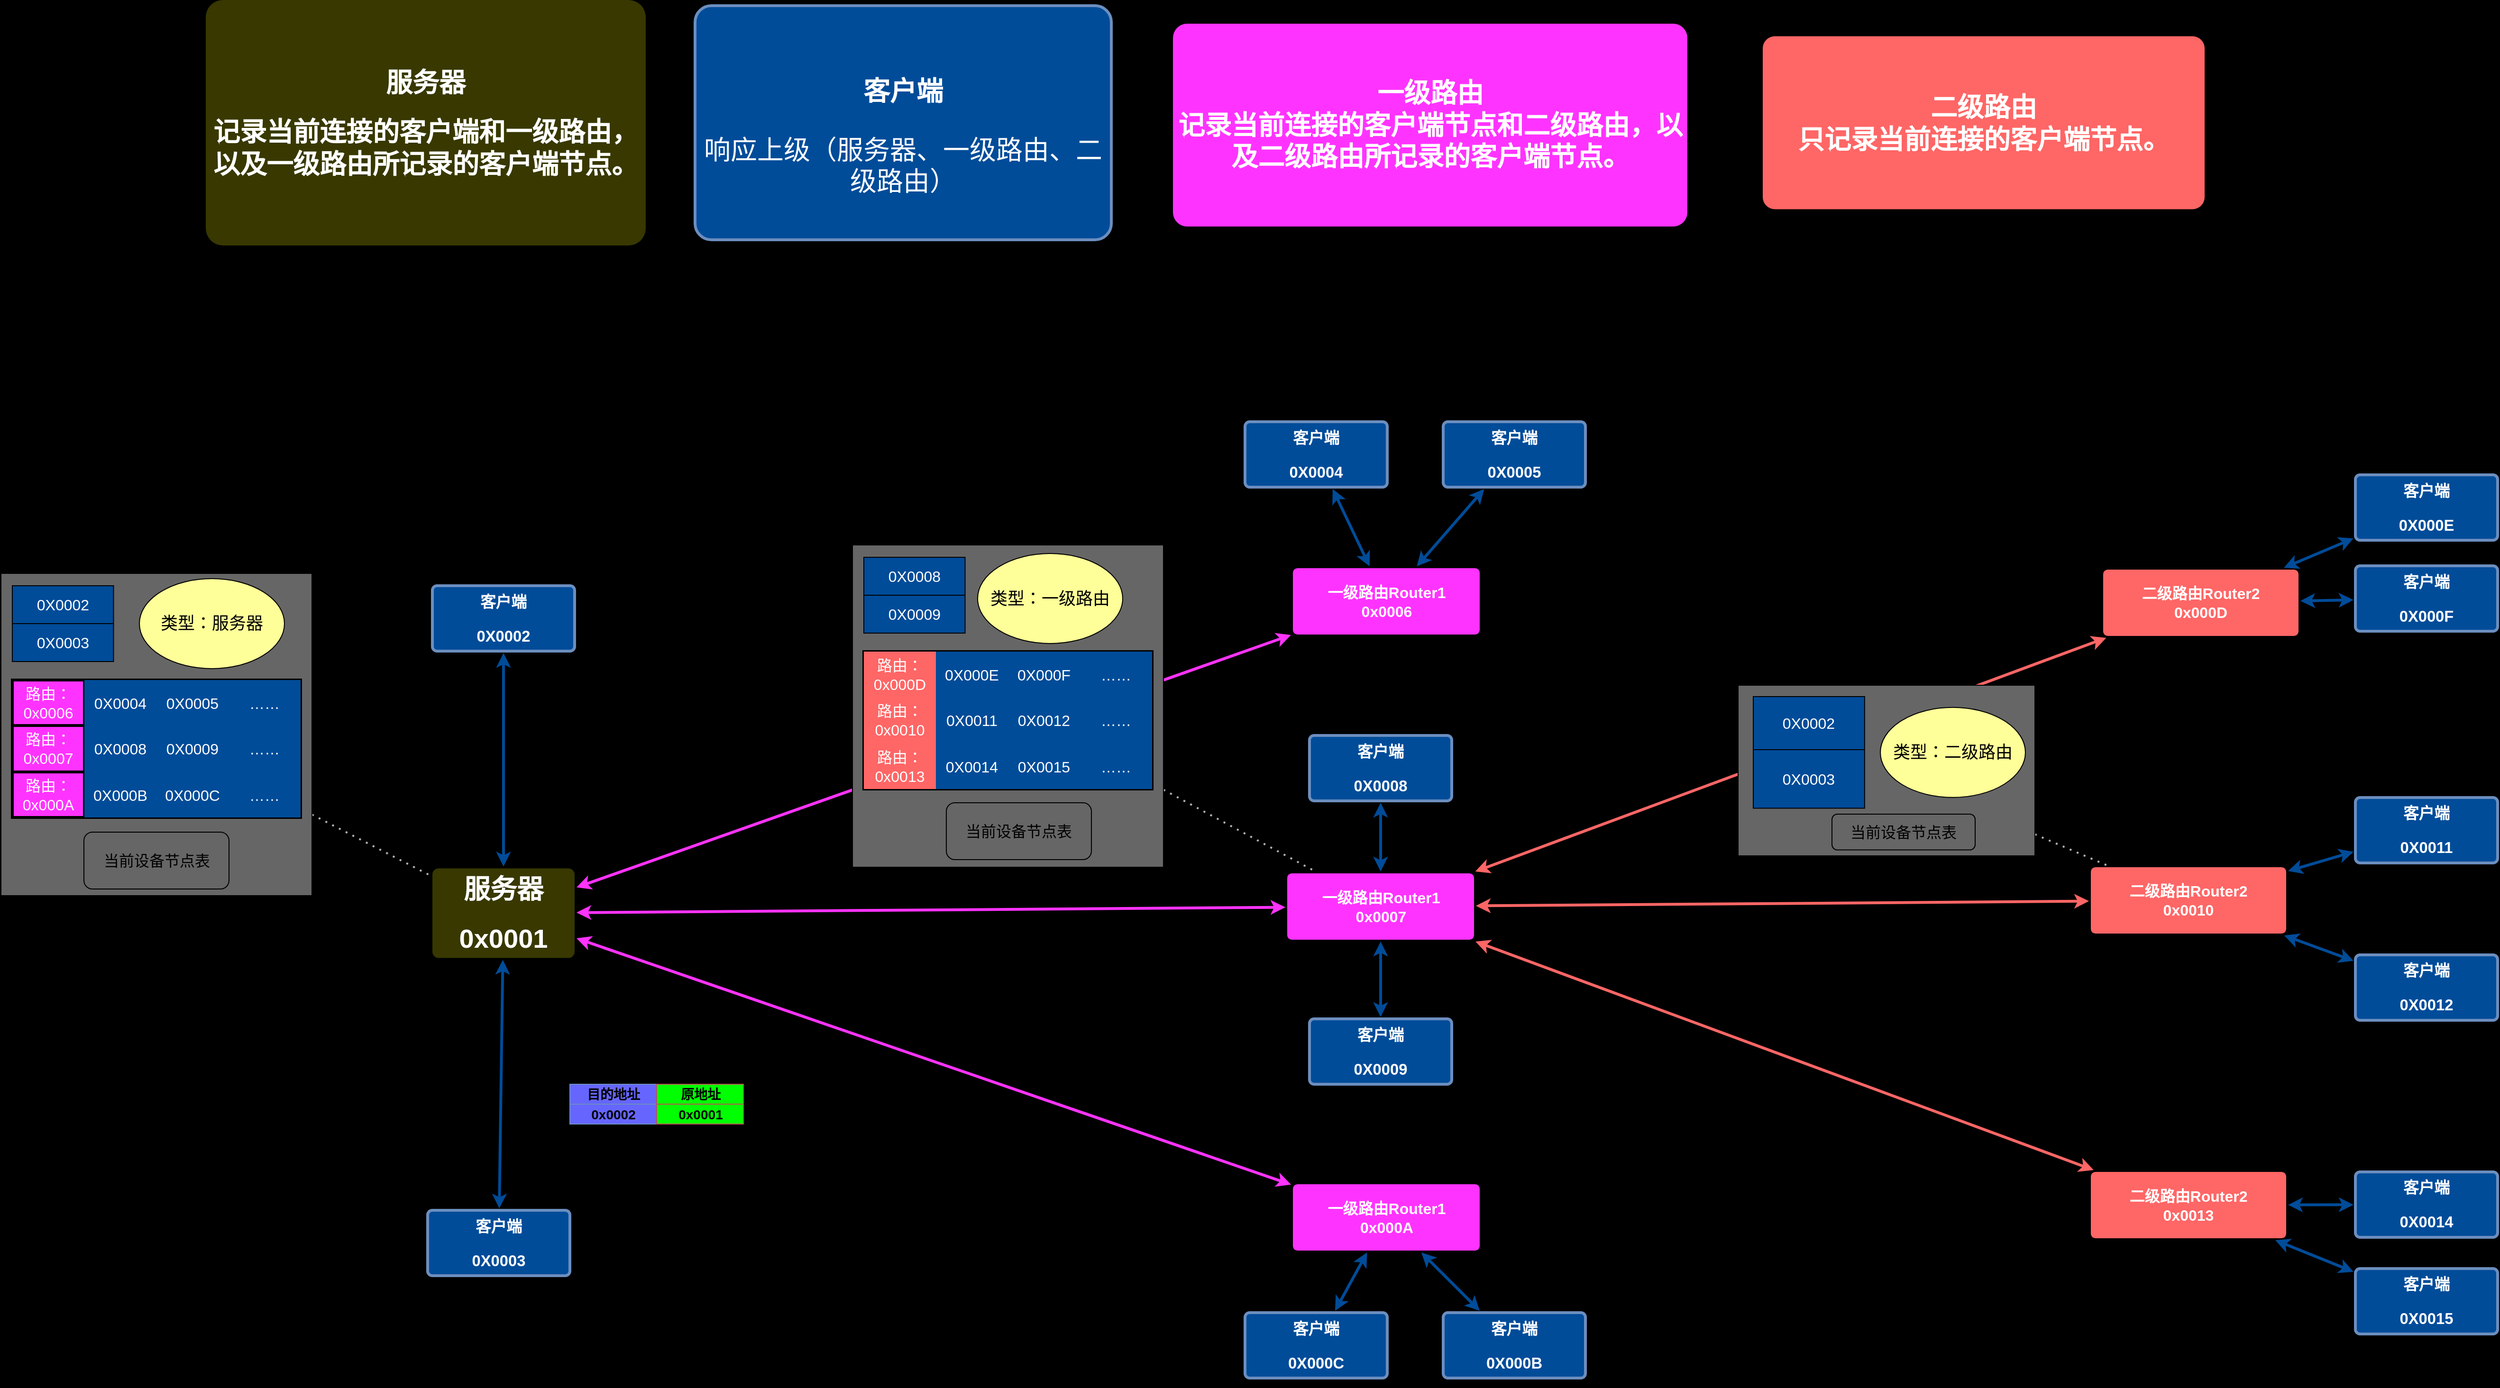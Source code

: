 <mxfile version="24.4.0" type="github">
  <diagram id="6a731a19-8d31-9384-78a2-239565b7b9f0" name="Page-1">
    <mxGraphModel dx="4031" dy="2147" grid="0" gridSize="10" guides="1" tooltips="1" connect="1" arrows="1" fold="1" page="0" pageScale="1" pageWidth="1169" pageHeight="827" background="#000000" math="0" shadow="0">
      <root>
        <mxCell id="0" />
        <mxCell id="1" parent="0" />
        <mxCell id="1749" value="一级路由&lt;span style=&quot;background-color: initial;&quot;&gt;Router1&lt;/span&gt;&lt;div&gt;&lt;span style=&quot;background-color: initial;&quot;&gt;0x0007&lt;/span&gt;&lt;/div&gt;" style="rounded=1;whiteSpace=wrap;html=1;shadow=0;labelBackgroundColor=none;strokeColor=none;strokeWidth=3;fillColor=#FF33FF;fontFamily=Helvetica;fontSize=16;fontColor=#FFFFFF;align=center;fontStyle=1;spacing=5;arcSize=7;perimeterSpacing=2;" parent="1" vertex="1">
          <mxGeometry x="-62.5" y="436.5" width="197" height="70" as="geometry" />
        </mxCell>
        <mxCell id="1750" value="" style="edgeStyle=none;rounded=1;jumpStyle=none;html=1;shadow=0;labelBackgroundColor=none;startArrow=classic;startFill=1;jettySize=auto;orthogonalLoop=1;strokeColor=#004C99;strokeWidth=3;fontFamily=Helvetica;fontSize=14;fontColor=#FFFFFF;spacing=5;fontStyle=1;fillColor=#b0e3e6;" parent="1" source="1753" target="1756" edge="1">
          <mxGeometry relative="1" as="geometry" />
        </mxCell>
        <mxCell id="1752" value="" style="edgeStyle=none;rounded=1;jumpStyle=none;html=1;shadow=0;labelBackgroundColor=none;startArrow=classic;startFill=1;jettySize=auto;orthogonalLoop=1;strokeColor=#004C99;strokeWidth=3;fontFamily=Helvetica;fontSize=14;fontColor=#FFFFFF;spacing=5;fontStyle=1;fillColor=#b0e3e6;" parent="1" source="1753" target="fNavXlTei2wndbR-Wmgy-1851" edge="1">
          <mxGeometry relative="1" as="geometry">
            <mxPoint x="-893.456" y="790" as="targetPoint" />
          </mxGeometry>
        </mxCell>
        <mxCell id="1753" value="&lt;h1&gt;服务器&lt;/h1&gt;&lt;h1&gt;0x0001&lt;/h1&gt;" style="rounded=1;whiteSpace=wrap;html=1;shadow=0;labelBackgroundColor=none;strokeColor=none;strokeWidth=3;fillColor=#383800;fontFamily=Helvetica;fontSize=14;fontColor=#FFFFFF;align=center;spacing=5;fontStyle=1;arcSize=7;perimeterSpacing=2;horizontal=1;" parent="1" vertex="1">
          <mxGeometry x="-964" y="431.25" width="150" height="94.5" as="geometry" />
        </mxCell>
        <mxCell id="1756" value="&lt;h3&gt;&lt;font color=&quot;#ffffff&quot;&gt;客户端&lt;/font&gt;&lt;/h3&gt;&lt;h3&gt;&lt;font color=&quot;#ffffff&quot;&gt;0X0002&lt;/font&gt;&lt;/h3&gt;" style="rounded=1;whiteSpace=wrap;html=1;shadow=0;labelBackgroundColor=none;strokeWidth=3;fontFamily=Helvetica;fontSize=14;align=center;spacing=5;fontStyle=0;arcSize=7;perimeterSpacing=2;fillColor=#004C99;strokeColor=#6c8ebf;" parent="1" vertex="1">
          <mxGeometry x="-964" y="133" width="150" height="69" as="geometry" />
        </mxCell>
        <mxCell id="1770" value="" style="edgeStyle=none;rounded=0;jumpStyle=none;html=1;shadow=0;labelBackgroundColor=none;startArrow=classic;startFill=1;endArrow=classic;endFill=1;jettySize=auto;orthogonalLoop=1;strokeColor=#004C99;strokeWidth=3;fontFamily=Helvetica;fontSize=14;fontColor=#FFFFFF;spacing=5;" parent="1" source="1749" target="fNavXlTei2wndbR-Wmgy-1852" edge="1">
          <mxGeometry relative="1" as="geometry">
            <mxPoint x="-35.111" y="254.5" as="sourcePoint" />
            <mxPoint x="36" y="188" as="targetPoint" />
          </mxGeometry>
        </mxCell>
        <mxCell id="fNavXlTei2wndbR-Wmgy-1784" value="" style="endArrow=classic;startArrow=classic;html=1;rounded=0;strokeColor=#FF33FF;strokeWidth=3;" edge="1" parent="1" source="1753" target="1749">
          <mxGeometry width="50" height="50" relative="1" as="geometry">
            <mxPoint x="58" y="533" as="sourcePoint" />
            <mxPoint x="108" y="483" as="targetPoint" />
            <Array as="points" />
          </mxGeometry>
        </mxCell>
        <mxCell id="fNavXlTei2wndbR-Wmgy-1788" value="" style="edgeStyle=none;rounded=0;jumpStyle=none;html=1;shadow=0;labelBackgroundColor=none;startArrow=classic;startFill=1;endArrow=classic;endFill=1;jettySize=auto;orthogonalLoop=1;strokeColor=#004C99;strokeWidth=3;fontFamily=Helvetica;fontSize=14;fontColor=#FFFFFF;spacing=5;" edge="1" parent="1" source="1749" target="fNavXlTei2wndbR-Wmgy-1853">
          <mxGeometry relative="1" as="geometry">
            <mxPoint x="188" y="470" as="sourcePoint" />
            <mxPoint x="231.889" y="188" as="targetPoint" />
          </mxGeometry>
        </mxCell>
        <mxCell id="fNavXlTei2wndbR-Wmgy-1791" value="二级路由&lt;span style=&quot;background-color: initial;&quot;&gt;Router2&lt;/span&gt;&lt;div&gt;&lt;span style=&quot;background-color: initial;&quot;&gt;0x0010&lt;/span&gt;&lt;/div&gt;" style="rounded=1;whiteSpace=wrap;html=1;shadow=0;labelBackgroundColor=none;strokeColor=none;strokeWidth=3;fillColor=#FF6666;fontFamily=Helvetica;fontSize=16;fontColor=#FFFFFF;align=center;fontStyle=1;spacing=5;arcSize=7;perimeterSpacing=2;" vertex="1" parent="1">
          <mxGeometry x="785" y="430" width="206" height="70" as="geometry" />
        </mxCell>
        <mxCell id="fNavXlTei2wndbR-Wmgy-1793" value="" style="edgeStyle=none;rounded=0;jumpStyle=none;html=1;shadow=0;labelBackgroundColor=none;startArrow=classic;startFill=1;endArrow=classic;endFill=1;jettySize=auto;orthogonalLoop=1;strokeColor=#004C99;strokeWidth=3;fontFamily=Helvetica;fontSize=14;fontColor=#FFFFFF;spacing=5;" edge="1" parent="1" source="fNavXlTei2wndbR-Wmgy-1791" target="fNavXlTei2wndbR-Wmgy-1866">
          <mxGeometry relative="1" as="geometry">
            <mxPoint x="788.889" y="254.0" as="sourcePoint" />
            <mxPoint x="860" y="187.5" as="targetPoint" />
          </mxGeometry>
        </mxCell>
        <mxCell id="fNavXlTei2wndbR-Wmgy-1797" value="" style="edgeStyle=none;rounded=0;jumpStyle=none;html=1;shadow=0;labelBackgroundColor=none;startArrow=classic;startFill=1;endArrow=classic;endFill=1;jettySize=auto;orthogonalLoop=1;strokeColor=#004C99;strokeWidth=3;fontFamily=Helvetica;fontSize=14;fontColor=#FFFFFF;spacing=5;" edge="1" parent="1" source="fNavXlTei2wndbR-Wmgy-1791" target="fNavXlTei2wndbR-Wmgy-1867">
          <mxGeometry relative="1" as="geometry">
            <mxPoint x="1012" y="469.5" as="sourcePoint" />
            <mxPoint x="1055.889" y="187.5" as="targetPoint" />
          </mxGeometry>
        </mxCell>
        <mxCell id="fNavXlTei2wndbR-Wmgy-1800" value="" style="endArrow=classic;startArrow=classic;html=1;rounded=0;strokeColor=#FF6666;strokeWidth=3;" edge="1" parent="1" source="1749" target="fNavXlTei2wndbR-Wmgy-1791">
          <mxGeometry width="50" height="50" relative="1" as="geometry">
            <mxPoint x="213" y="474" as="sourcePoint" />
            <mxPoint x="448" y="474" as="targetPoint" />
            <Array as="points" />
          </mxGeometry>
        </mxCell>
        <mxCell id="fNavXlTei2wndbR-Wmgy-1835" value="" style="group;strokeWidth=3;" vertex="1" connectable="0" parent="1">
          <mxGeometry x="-819" y="659" width="183" height="42" as="geometry" />
        </mxCell>
        <mxCell id="fNavXlTei2wndbR-Wmgy-1826" value="&lt;h3 style=&quot;font-size: 14px;&quot;&gt;目的地址&lt;/h3&gt;" style="rounded=0;whiteSpace=wrap;html=1;fillColor=#6666FF;strokeColor=#6c8ebf;fontSize=14;" vertex="1" parent="fNavXlTei2wndbR-Wmgy-1835">
          <mxGeometry width="91.5" height="21" as="geometry" />
        </mxCell>
        <mxCell id="fNavXlTei2wndbR-Wmgy-1827" value="&lt;h3&gt;原地址&lt;/h3&gt;" style="rounded=0;whiteSpace=wrap;html=1;fillColor=#00FF00;strokeColor=#b85450;" vertex="1" parent="fNavXlTei2wndbR-Wmgy-1835">
          <mxGeometry x="91.5" width="91.5" height="21" as="geometry" />
        </mxCell>
        <mxCell id="fNavXlTei2wndbR-Wmgy-1833" value="&lt;h3 style=&quot;font-size: 14px;&quot;&gt;0x0002&lt;/h3&gt;" style="rounded=0;whiteSpace=wrap;html=1;fillColor=#6666FF;strokeColor=#6c8ebf;fontSize=14;" vertex="1" parent="fNavXlTei2wndbR-Wmgy-1835">
          <mxGeometry y="21" width="91.5" height="21" as="geometry" />
        </mxCell>
        <mxCell id="fNavXlTei2wndbR-Wmgy-1834" value="&lt;h3&gt;0x0001&lt;/h3&gt;" style="rounded=0;whiteSpace=wrap;html=1;fillColor=#00FF00;strokeColor=#b85450;" vertex="1" parent="fNavXlTei2wndbR-Wmgy-1835">
          <mxGeometry x="91.5" y="21" width="91.5" height="21" as="geometry" />
        </mxCell>
        <mxCell id="fNavXlTei2wndbR-Wmgy-1851" value="&lt;h3&gt;&lt;font color=&quot;#ffffff&quot;&gt;客户端&lt;/font&gt;&lt;/h3&gt;&lt;h3&gt;&lt;font color=&quot;#ffffff&quot;&gt;0X0003&lt;/font&gt;&lt;/h3&gt;" style="rounded=1;whiteSpace=wrap;html=1;shadow=0;labelBackgroundColor=none;strokeWidth=3;fontFamily=Helvetica;fontSize=14;align=center;spacing=5;fontStyle=0;arcSize=7;perimeterSpacing=2;fillColor=#004C99;strokeColor=#6c8ebf;" vertex="1" parent="1">
          <mxGeometry x="-969" y="792" width="150" height="69" as="geometry" />
        </mxCell>
        <mxCell id="fNavXlTei2wndbR-Wmgy-1852" value="&lt;h3&gt;&lt;font color=&quot;#ffffff&quot;&gt;客户端&lt;/font&gt;&lt;/h3&gt;&lt;h3&gt;&lt;font color=&quot;#ffffff&quot;&gt;0X0008&lt;/font&gt;&lt;/h3&gt;" style="rounded=1;whiteSpace=wrap;html=1;shadow=0;labelBackgroundColor=none;strokeWidth=3;fontFamily=Helvetica;fontSize=14;align=center;spacing=5;fontStyle=0;arcSize=7;perimeterSpacing=2;fillColor=#004C99;strokeColor=#6c8ebf;" vertex="1" parent="1">
          <mxGeometry x="-39" y="291" width="150" height="69" as="geometry" />
        </mxCell>
        <mxCell id="fNavXlTei2wndbR-Wmgy-1853" value="&lt;h3&gt;&lt;font color=&quot;#ffffff&quot;&gt;客户端&lt;/font&gt;&lt;/h3&gt;&lt;h3&gt;&lt;font color=&quot;#ffffff&quot;&gt;0X0009&lt;/font&gt;&lt;/h3&gt;" style="rounded=1;whiteSpace=wrap;html=1;shadow=0;labelBackgroundColor=none;strokeWidth=3;fontFamily=Helvetica;fontSize=14;align=center;spacing=5;fontStyle=0;arcSize=7;perimeterSpacing=2;fillColor=#004C99;strokeColor=#6c8ebf;" vertex="1" parent="1">
          <mxGeometry x="-39" y="590" width="150" height="69" as="geometry" />
        </mxCell>
        <mxCell id="fNavXlTei2wndbR-Wmgy-1854" value="一级路由&lt;span style=&quot;background-color: initial;&quot;&gt;Router1&lt;/span&gt;&lt;div&gt;&lt;span style=&quot;background-color: initial;&quot;&gt;0x000A&lt;/span&gt;&lt;/div&gt;" style="rounded=1;whiteSpace=wrap;html=1;shadow=0;labelBackgroundColor=none;strokeColor=none;strokeWidth=3;fillColor=#FF33FF;fontFamily=Helvetica;fontSize=16;fontColor=#FFFFFF;align=center;fontStyle=1;spacing=5;arcSize=7;perimeterSpacing=2;" vertex="1" parent="1">
          <mxGeometry x="-56.5" y="764.5" width="197" height="70" as="geometry" />
        </mxCell>
        <mxCell id="fNavXlTei2wndbR-Wmgy-1855" value="" style="edgeStyle=none;rounded=0;jumpStyle=none;html=1;shadow=0;labelBackgroundColor=none;startArrow=classic;startFill=1;endArrow=classic;endFill=1;jettySize=auto;orthogonalLoop=1;strokeColor=#004C99;strokeWidth=3;fontFamily=Helvetica;fontSize=14;fontColor=#FFFFFF;spacing=5;" edge="1" parent="1" source="fNavXlTei2wndbR-Wmgy-1854" target="fNavXlTei2wndbR-Wmgy-1858">
          <mxGeometry relative="1" as="geometry">
            <mxPoint x="-29.111" y="582.5" as="sourcePoint" />
            <mxPoint x="42" y="516" as="targetPoint" />
          </mxGeometry>
        </mxCell>
        <mxCell id="fNavXlTei2wndbR-Wmgy-1856" value="" style="endArrow=classic;startArrow=classic;html=1;rounded=0;strokeColor=#FF33FF;strokeWidth=3;" edge="1" parent="1" target="fNavXlTei2wndbR-Wmgy-1854" source="1753">
          <mxGeometry width="50" height="50" relative="1" as="geometry">
            <mxPoint x="-511" y="800" as="sourcePoint" />
            <mxPoint x="114" y="811" as="targetPoint" />
            <Array as="points" />
          </mxGeometry>
        </mxCell>
        <mxCell id="fNavXlTei2wndbR-Wmgy-1857" value="" style="edgeStyle=none;rounded=0;jumpStyle=none;html=1;shadow=0;labelBackgroundColor=none;startArrow=classic;startFill=1;endArrow=classic;endFill=1;jettySize=auto;orthogonalLoop=1;strokeColor=#004C99;strokeWidth=3;fontFamily=Helvetica;fontSize=14;fontColor=#FFFFFF;spacing=5;" edge="1" parent="1" source="fNavXlTei2wndbR-Wmgy-1854" target="fNavXlTei2wndbR-Wmgy-1859">
          <mxGeometry relative="1" as="geometry">
            <mxPoint x="194" y="798" as="sourcePoint" />
            <mxPoint x="237.889" y="516" as="targetPoint" />
          </mxGeometry>
        </mxCell>
        <mxCell id="fNavXlTei2wndbR-Wmgy-1858" value="&lt;h3&gt;&lt;font color=&quot;#ffffff&quot;&gt;客户端&lt;/font&gt;&lt;/h3&gt;&lt;h3&gt;&lt;font color=&quot;#ffffff&quot;&gt;0X000B&lt;/font&gt;&lt;/h3&gt;" style="rounded=1;whiteSpace=wrap;html=1;shadow=0;labelBackgroundColor=none;strokeWidth=3;fontFamily=Helvetica;fontSize=14;align=center;spacing=5;fontStyle=0;arcSize=7;perimeterSpacing=2;fillColor=#004C99;strokeColor=#6c8ebf;" vertex="1" parent="1">
          <mxGeometry x="102" y="900" width="150" height="69" as="geometry" />
        </mxCell>
        <mxCell id="fNavXlTei2wndbR-Wmgy-1859" value="&lt;h3&gt;&lt;font color=&quot;#ffffff&quot;&gt;客户端&lt;/font&gt;&lt;/h3&gt;&lt;h3&gt;&lt;font color=&quot;#ffffff&quot;&gt;0X000C&lt;/font&gt;&lt;/h3&gt;" style="rounded=1;whiteSpace=wrap;html=1;shadow=0;labelBackgroundColor=none;strokeWidth=3;fontFamily=Helvetica;fontSize=14;align=center;spacing=5;fontStyle=0;arcSize=7;perimeterSpacing=2;fillColor=#004C99;strokeColor=#6c8ebf;" vertex="1" parent="1">
          <mxGeometry x="-107" y="900" width="150" height="69" as="geometry" />
        </mxCell>
        <mxCell id="fNavXlTei2wndbR-Wmgy-1860" value="一级路由&lt;span style=&quot;background-color: initial;&quot;&gt;Router1&lt;/span&gt;&lt;div&gt;&lt;span style=&quot;background-color: initial;&quot;&gt;0x0006&lt;/span&gt;&lt;/div&gt;" style="rounded=1;whiteSpace=wrap;html=1;shadow=0;labelBackgroundColor=none;strokeColor=none;strokeWidth=3;fillColor=#FF33FF;fontFamily=Helvetica;fontSize=16;fontColor=#FFFFFF;align=center;fontStyle=1;spacing=5;arcSize=7;perimeterSpacing=2;" vertex="1" parent="1">
          <mxGeometry x="-56.5" y="114.5" width="197" height="70" as="geometry" />
        </mxCell>
        <mxCell id="fNavXlTei2wndbR-Wmgy-1861" value="" style="edgeStyle=none;rounded=0;jumpStyle=none;html=1;shadow=0;labelBackgroundColor=none;startArrow=classic;startFill=1;endArrow=classic;endFill=1;jettySize=auto;orthogonalLoop=1;strokeColor=#004C99;strokeWidth=3;fontFamily=Helvetica;fontSize=14;fontColor=#FFFFFF;spacing=5;" edge="1" parent="1" source="fNavXlTei2wndbR-Wmgy-1860" target="fNavXlTei2wndbR-Wmgy-1864">
          <mxGeometry relative="1" as="geometry">
            <mxPoint x="-29.111" y="-67.5" as="sourcePoint" />
            <mxPoint x="42" y="-134" as="targetPoint" />
          </mxGeometry>
        </mxCell>
        <mxCell id="fNavXlTei2wndbR-Wmgy-1862" value="" style="endArrow=classic;startArrow=classic;html=1;rounded=0;strokeColor=#FF33FF;strokeWidth=3;" edge="1" parent="1" target="fNavXlTei2wndbR-Wmgy-1860" source="1753">
          <mxGeometry width="50" height="50" relative="1" as="geometry">
            <mxPoint x="-511" y="150" as="sourcePoint" />
            <mxPoint x="114" y="161" as="targetPoint" />
            <Array as="points" />
          </mxGeometry>
        </mxCell>
        <mxCell id="fNavXlTei2wndbR-Wmgy-1863" value="" style="edgeStyle=none;rounded=0;jumpStyle=none;html=1;shadow=0;labelBackgroundColor=none;startArrow=classic;startFill=1;endArrow=classic;endFill=1;jettySize=auto;orthogonalLoop=1;strokeColor=#004C99;strokeWidth=3;fontFamily=Helvetica;fontSize=14;fontColor=#FFFFFF;spacing=5;" edge="1" parent="1" source="fNavXlTei2wndbR-Wmgy-1860" target="fNavXlTei2wndbR-Wmgy-1865">
          <mxGeometry relative="1" as="geometry">
            <mxPoint x="194" y="148" as="sourcePoint" />
            <mxPoint x="237.889" y="-134" as="targetPoint" />
          </mxGeometry>
        </mxCell>
        <mxCell id="fNavXlTei2wndbR-Wmgy-1864" value="&lt;h3&gt;&lt;font color=&quot;#ffffff&quot;&gt;客户端&lt;/font&gt;&lt;/h3&gt;&lt;h3&gt;&lt;font color=&quot;#ffffff&quot;&gt;0X0004&lt;/font&gt;&lt;/h3&gt;" style="rounded=1;whiteSpace=wrap;html=1;shadow=0;labelBackgroundColor=none;strokeWidth=3;fontFamily=Helvetica;fontSize=14;align=center;spacing=5;fontStyle=0;arcSize=7;perimeterSpacing=2;fillColor=#004C99;strokeColor=#6c8ebf;" vertex="1" parent="1">
          <mxGeometry x="-107" y="-40" width="150" height="69" as="geometry" />
        </mxCell>
        <mxCell id="fNavXlTei2wndbR-Wmgy-1865" value="&lt;h3&gt;&lt;font color=&quot;#ffffff&quot;&gt;客户端&lt;/font&gt;&lt;/h3&gt;&lt;h3&gt;&lt;font color=&quot;#ffffff&quot;&gt;0X0005&lt;/font&gt;&lt;/h3&gt;" style="rounded=1;whiteSpace=wrap;html=1;shadow=0;labelBackgroundColor=none;strokeWidth=3;fontFamily=Helvetica;fontSize=14;align=center;spacing=5;fontStyle=0;arcSize=7;perimeterSpacing=2;fillColor=#004C99;strokeColor=#6c8ebf;" vertex="1" parent="1">
          <mxGeometry x="102" y="-40" width="150" height="69" as="geometry" />
        </mxCell>
        <mxCell id="fNavXlTei2wndbR-Wmgy-1866" value="&lt;h3&gt;&lt;font color=&quot;#ffffff&quot;&gt;客户端&lt;/font&gt;&lt;/h3&gt;&lt;h3&gt;&lt;font color=&quot;#ffffff&quot;&gt;0X0011&lt;/font&gt;&lt;/h3&gt;" style="rounded=1;whiteSpace=wrap;html=1;shadow=0;labelBackgroundColor=none;strokeWidth=3;fontFamily=Helvetica;fontSize=14;align=center;spacing=5;fontStyle=0;arcSize=7;perimeterSpacing=2;fillColor=#004C99;strokeColor=#6c8ebf;" vertex="1" parent="1">
          <mxGeometry x="1064" y="356.5" width="150" height="69" as="geometry" />
        </mxCell>
        <mxCell id="fNavXlTei2wndbR-Wmgy-1867" value="&lt;h3&gt;&lt;font color=&quot;#ffffff&quot;&gt;客户端&lt;/font&gt;&lt;/h3&gt;&lt;h3&gt;&lt;font color=&quot;#ffffff&quot;&gt;0X0012&lt;/font&gt;&lt;/h3&gt;" style="rounded=1;whiteSpace=wrap;html=1;shadow=0;labelBackgroundColor=none;strokeWidth=3;fontFamily=Helvetica;fontSize=14;align=center;spacing=5;fontStyle=0;arcSize=7;perimeterSpacing=2;fillColor=#004C99;strokeColor=#6c8ebf;" vertex="1" parent="1">
          <mxGeometry x="1064" y="522.5" width="150" height="69" as="geometry" />
        </mxCell>
        <mxCell id="fNavXlTei2wndbR-Wmgy-1932" value="" style="endArrow=none;dashed=1;html=1;dashPattern=1 3;strokeWidth=2;rounded=0;strokeColor=#B3B3B3;" edge="1" parent="1" source="fNavXlTei2wndbR-Wmgy-1898" target="1753">
          <mxGeometry width="50" height="50" relative="1" as="geometry">
            <mxPoint x="-992" y="319" as="sourcePoint" />
            <mxPoint x="-942" y="269" as="targetPoint" />
          </mxGeometry>
        </mxCell>
        <mxCell id="fNavXlTei2wndbR-Wmgy-1957" value="" style="endArrow=none;dashed=1;html=1;dashPattern=1 3;strokeWidth=2;rounded=0;strokeColor=#B3B3B3;" edge="1" parent="1" source="fNavXlTei2wndbR-Wmgy-1997" target="1749">
          <mxGeometry width="50" height="50" relative="1" as="geometry">
            <mxPoint x="-150" y="368.137" as="sourcePoint" />
            <mxPoint x="-79" y="393" as="targetPoint" />
          </mxGeometry>
        </mxCell>
        <mxCell id="fNavXlTei2wndbR-Wmgy-1959" value="二级路由&lt;span style=&quot;background-color: initial;&quot;&gt;Router2&lt;/span&gt;&lt;div&gt;&lt;span style=&quot;background-color: initial;&quot;&gt;0x000D&lt;/span&gt;&lt;/div&gt;" style="rounded=1;whiteSpace=wrap;html=1;shadow=0;labelBackgroundColor=none;strokeColor=none;strokeWidth=3;fillColor=#FF6666;fontFamily=Helvetica;fontSize=16;fontColor=#FFFFFF;align=center;fontStyle=1;spacing=5;arcSize=7;perimeterSpacing=2;" vertex="1" parent="1">
          <mxGeometry x="798" y="116" width="206" height="70" as="geometry" />
        </mxCell>
        <mxCell id="fNavXlTei2wndbR-Wmgy-1960" value="" style="edgeStyle=none;rounded=0;jumpStyle=none;html=1;shadow=0;labelBackgroundColor=none;startArrow=classic;startFill=1;endArrow=classic;endFill=1;jettySize=auto;orthogonalLoop=1;strokeColor=#004C99;strokeWidth=3;fontFamily=Helvetica;fontSize=14;fontColor=#FFFFFF;spacing=5;" edge="1" parent="1" source="fNavXlTei2wndbR-Wmgy-1959" target="fNavXlTei2wndbR-Wmgy-1963">
          <mxGeometry relative="1" as="geometry">
            <mxPoint x="787.889" y="-85.0" as="sourcePoint" />
            <mxPoint x="859" y="-151.5" as="targetPoint" />
          </mxGeometry>
        </mxCell>
        <mxCell id="fNavXlTei2wndbR-Wmgy-1961" value="" style="edgeStyle=none;rounded=0;jumpStyle=none;html=1;shadow=0;labelBackgroundColor=none;startArrow=classic;startFill=1;endArrow=classic;endFill=1;jettySize=auto;orthogonalLoop=1;strokeColor=#004C99;strokeWidth=3;fontFamily=Helvetica;fontSize=14;fontColor=#FFFFFF;spacing=5;" edge="1" parent="1" source="fNavXlTei2wndbR-Wmgy-1959" target="fNavXlTei2wndbR-Wmgy-1964">
          <mxGeometry relative="1" as="geometry">
            <mxPoint x="1011" y="130.5" as="sourcePoint" />
            <mxPoint x="1054.889" y="-151.5" as="targetPoint" />
          </mxGeometry>
        </mxCell>
        <mxCell id="fNavXlTei2wndbR-Wmgy-1962" value="" style="endArrow=classic;startArrow=classic;html=1;rounded=0;strokeColor=#FF6666;strokeWidth=3;" edge="1" parent="1" target="fNavXlTei2wndbR-Wmgy-1959" source="1749">
          <mxGeometry width="50" height="50" relative="1" as="geometry">
            <mxPoint x="136" y="133" as="sourcePoint" />
            <mxPoint x="447" y="135" as="targetPoint" />
            <Array as="points" />
          </mxGeometry>
        </mxCell>
        <mxCell id="fNavXlTei2wndbR-Wmgy-1963" value="&lt;h3&gt;&lt;font color=&quot;#ffffff&quot;&gt;客户端&lt;/font&gt;&lt;/h3&gt;&lt;h3&gt;&lt;font color=&quot;#ffffff&quot;&gt;0X000E&lt;/font&gt;&lt;/h3&gt;" style="rounded=1;whiteSpace=wrap;html=1;shadow=0;labelBackgroundColor=none;strokeWidth=3;fontFamily=Helvetica;fontSize=14;align=center;spacing=5;fontStyle=0;arcSize=7;perimeterSpacing=2;fillColor=#004C99;strokeColor=#6c8ebf;" vertex="1" parent="1">
          <mxGeometry x="1064" y="16" width="150" height="69" as="geometry" />
        </mxCell>
        <mxCell id="fNavXlTei2wndbR-Wmgy-1964" value="&lt;h3&gt;&lt;font color=&quot;#ffffff&quot;&gt;客户端&lt;/font&gt;&lt;/h3&gt;&lt;h3&gt;&lt;font color=&quot;#ffffff&quot;&gt;0X000F&lt;/font&gt;&lt;/h3&gt;" style="rounded=1;whiteSpace=wrap;html=1;shadow=0;labelBackgroundColor=none;strokeWidth=3;fontFamily=Helvetica;fontSize=14;align=center;spacing=5;fontStyle=0;arcSize=7;perimeterSpacing=2;fillColor=#004C99;strokeColor=#6c8ebf;" vertex="1" parent="1">
          <mxGeometry x="1064" y="112" width="150" height="69" as="geometry" />
        </mxCell>
        <mxCell id="fNavXlTei2wndbR-Wmgy-1965" value="二级路由&lt;span style=&quot;background-color: initial;&quot;&gt;Router2&lt;/span&gt;&lt;div&gt;&lt;span style=&quot;background-color: initial;&quot;&gt;0x0013&lt;/span&gt;&lt;/div&gt;" style="rounded=1;whiteSpace=wrap;html=1;shadow=0;labelBackgroundColor=none;strokeColor=none;strokeWidth=3;fillColor=#FF6666;fontFamily=Helvetica;fontSize=16;fontColor=#FFFFFF;align=center;fontStyle=1;spacing=5;arcSize=7;perimeterSpacing=2;" vertex="1" parent="1">
          <mxGeometry x="785" y="751.5" width="206" height="70" as="geometry" />
        </mxCell>
        <mxCell id="fNavXlTei2wndbR-Wmgy-1966" value="" style="edgeStyle=none;rounded=0;jumpStyle=none;html=1;shadow=0;labelBackgroundColor=none;startArrow=classic;startFill=1;endArrow=classic;endFill=1;jettySize=auto;orthogonalLoop=1;strokeColor=#004C99;strokeWidth=3;fontFamily=Helvetica;fontSize=14;fontColor=#FFFFFF;spacing=5;" edge="1" parent="1" source="fNavXlTei2wndbR-Wmgy-1965" target="fNavXlTei2wndbR-Wmgy-1969">
          <mxGeometry relative="1" as="geometry">
            <mxPoint x="801.889" y="577.5" as="sourcePoint" />
            <mxPoint x="873" y="511" as="targetPoint" />
          </mxGeometry>
        </mxCell>
        <mxCell id="fNavXlTei2wndbR-Wmgy-1967" value="" style="edgeStyle=none;rounded=0;jumpStyle=none;html=1;shadow=0;labelBackgroundColor=none;startArrow=classic;startFill=1;endArrow=classic;endFill=1;jettySize=auto;orthogonalLoop=1;strokeColor=#004C99;strokeWidth=3;fontFamily=Helvetica;fontSize=14;fontColor=#FFFFFF;spacing=5;" edge="1" parent="1" source="fNavXlTei2wndbR-Wmgy-1965" target="fNavXlTei2wndbR-Wmgy-1970">
          <mxGeometry relative="1" as="geometry">
            <mxPoint x="1025" y="793" as="sourcePoint" />
            <mxPoint x="1068.889" y="511" as="targetPoint" />
          </mxGeometry>
        </mxCell>
        <mxCell id="fNavXlTei2wndbR-Wmgy-1968" value="" style="endArrow=classic;startArrow=classic;html=1;rounded=0;strokeColor=#FF6666;strokeWidth=3;" edge="1" parent="1" target="fNavXlTei2wndbR-Wmgy-1965" source="1749">
          <mxGeometry width="50" height="50" relative="1" as="geometry">
            <mxPoint x="136" y="897.5" as="sourcePoint" />
            <mxPoint x="447" y="899.5" as="targetPoint" />
            <Array as="points" />
          </mxGeometry>
        </mxCell>
        <mxCell id="fNavXlTei2wndbR-Wmgy-1969" value="&lt;h3&gt;&lt;font color=&quot;#ffffff&quot;&gt;客户端&lt;/font&gt;&lt;/h3&gt;&lt;h3&gt;&lt;font color=&quot;#ffffff&quot;&gt;0X0014&lt;/font&gt;&lt;/h3&gt;" style="rounded=1;whiteSpace=wrap;html=1;shadow=0;labelBackgroundColor=none;strokeWidth=3;fontFamily=Helvetica;fontSize=14;align=center;spacing=5;fontStyle=0;arcSize=7;perimeterSpacing=2;fillColor=#004C99;strokeColor=#6c8ebf;" vertex="1" parent="1">
          <mxGeometry x="1064" y="751.5" width="150" height="69" as="geometry" />
        </mxCell>
        <mxCell id="fNavXlTei2wndbR-Wmgy-1970" value="&lt;h3&gt;&lt;font color=&quot;#ffffff&quot;&gt;客户端&lt;/font&gt;&lt;/h3&gt;&lt;h3&gt;&lt;font color=&quot;#ffffff&quot;&gt;0X0015&lt;/font&gt;&lt;/h3&gt;" style="rounded=1;whiteSpace=wrap;html=1;shadow=0;labelBackgroundColor=none;strokeWidth=3;fontFamily=Helvetica;fontSize=14;align=center;spacing=5;fontStyle=0;arcSize=7;perimeterSpacing=2;fillColor=#004C99;strokeColor=#6c8ebf;" vertex="1" parent="1">
          <mxGeometry x="1064" y="853.5" width="150" height="69" as="geometry" />
        </mxCell>
        <mxCell id="fNavXlTei2wndbR-Wmgy-1993" value="" style="endArrow=none;dashed=1;html=1;dashPattern=1 3;strokeWidth=2;rounded=0;strokeColor=#B3B3B3;" edge="1" parent="1" source="fNavXlTei2wndbR-Wmgy-2023" target="fNavXlTei2wndbR-Wmgy-1791">
          <mxGeometry width="50" height="50" relative="1" as="geometry">
            <mxPoint x="645" y="332.482" as="sourcePoint" />
            <mxPoint x="764" y="398.5" as="targetPoint" />
          </mxGeometry>
        </mxCell>
        <mxCell id="fNavXlTei2wndbR-Wmgy-1995" value="" style="group" vertex="1" connectable="0" parent="1">
          <mxGeometry x="-1419" y="120" width="328" height="340" as="geometry" />
        </mxCell>
        <mxCell id="fNavXlTei2wndbR-Wmgy-1898" value="" style="whiteSpace=wrap;html=1;fillColor=#666666;" vertex="1" parent="fNavXlTei2wndbR-Wmgy-1995">
          <mxGeometry width="328" height="340" as="geometry" />
        </mxCell>
        <mxCell id="fNavXlTei2wndbR-Wmgy-1838" value="" style="shape=table;startSize=0;container=1;collapsible=0;childLayout=tableLayout;fontSize=16;fillColor=#FF33FF;fontColor=#FFFFFF;strokeWidth=3;" vertex="1" parent="fNavXlTei2wndbR-Wmgy-1995">
          <mxGeometry x="12" y="112.5" width="304" height="145" as="geometry" />
        </mxCell>
        <mxCell id="fNavXlTei2wndbR-Wmgy-1839" value="" style="shape=tableRow;horizontal=0;startSize=0;swimlaneHead=0;swimlaneBody=0;strokeColor=inherit;top=0;left=0;bottom=0;right=0;collapsible=0;dropTarget=0;fillColor=none;points=[[0,0.5],[1,0.5]];portConstraint=eastwest;fontSize=16;" vertex="1" parent="fNavXlTei2wndbR-Wmgy-1838">
          <mxGeometry width="304" height="48" as="geometry" />
        </mxCell>
        <mxCell id="fNavXlTei2wndbR-Wmgy-1840" value="路由：0x0006" style="shape=partialRectangle;html=1;whiteSpace=wrap;connectable=0;strokeColor=inherit;overflow=hidden;fillColor=none;top=0;left=0;bottom=0;right=0;pointerEvents=1;fontSize=16;fontColor=#FFFFFF;" vertex="1" parent="fNavXlTei2wndbR-Wmgy-1839">
          <mxGeometry width="76" height="48" as="geometry">
            <mxRectangle width="76" height="48" as="alternateBounds" />
          </mxGeometry>
        </mxCell>
        <mxCell id="fNavXlTei2wndbR-Wmgy-1841" value="0X0004" style="shape=partialRectangle;html=1;whiteSpace=wrap;connectable=0;strokeColor=default;overflow=hidden;fillColor=#004C99;top=0;left=0;bottom=0;right=0;pointerEvents=1;fontSize=16;fontColor=#FFFFFF;strokeWidth=4;" vertex="1" parent="fNavXlTei2wndbR-Wmgy-1839">
          <mxGeometry x="76" width="76" height="48" as="geometry">
            <mxRectangle width="76" height="48" as="alternateBounds" />
          </mxGeometry>
        </mxCell>
        <mxCell id="fNavXlTei2wndbR-Wmgy-1842" value="0X0005" style="shape=partialRectangle;html=1;whiteSpace=wrap;connectable=0;strokeColor=default;overflow=hidden;fillColor=#004C99;top=0;left=0;bottom=0;right=0;pointerEvents=1;fontSize=16;fontColor=#FFFFFF;strokeWidth=4;" vertex="1" parent="fNavXlTei2wndbR-Wmgy-1839">
          <mxGeometry x="152" width="76" height="48" as="geometry">
            <mxRectangle width="76" height="48" as="alternateBounds" />
          </mxGeometry>
        </mxCell>
        <mxCell id="fNavXlTei2wndbR-Wmgy-1890" value="……" style="shape=partialRectangle;html=1;whiteSpace=wrap;connectable=0;strokeColor=default;overflow=hidden;fillColor=#004C99;top=0;left=0;bottom=0;right=0;pointerEvents=1;fontSize=16;fontColor=#FFFFFF;strokeWidth=4;" vertex="1" parent="fNavXlTei2wndbR-Wmgy-1839">
          <mxGeometry x="228" width="76" height="48" as="geometry">
            <mxRectangle width="76" height="48" as="alternateBounds" />
          </mxGeometry>
        </mxCell>
        <mxCell id="fNavXlTei2wndbR-Wmgy-1843" value="" style="shape=tableRow;horizontal=0;startSize=0;swimlaneHead=0;swimlaneBody=0;strokeColor=inherit;top=0;left=0;bottom=0;right=0;collapsible=0;dropTarget=0;fillColor=none;points=[[0,0.5],[1,0.5]];portConstraint=eastwest;fontSize=16;" vertex="1" parent="fNavXlTei2wndbR-Wmgy-1838">
          <mxGeometry y="48" width="304" height="49" as="geometry" />
        </mxCell>
        <mxCell id="fNavXlTei2wndbR-Wmgy-1844" value="路由：0x0007" style="shape=partialRectangle;html=1;whiteSpace=wrap;connectable=0;strokeColor=inherit;overflow=hidden;fillColor=none;top=0;left=0;bottom=0;right=0;pointerEvents=1;fontSize=16;fontColor=#FFFFFF;" vertex="1" parent="fNavXlTei2wndbR-Wmgy-1843">
          <mxGeometry width="76" height="49" as="geometry">
            <mxRectangle width="76" height="49" as="alternateBounds" />
          </mxGeometry>
        </mxCell>
        <mxCell id="fNavXlTei2wndbR-Wmgy-1845" value="0X0008" style="shape=partialRectangle;whiteSpace=wrap;connectable=0;strokeColor=default;overflow=hidden;fillColor=#004C99;top=0;left=0;bottom=0;right=0;pointerEvents=1;fontSize=16;html=1;fontColor=#FFFFFF;strokeWidth=3;" vertex="1" parent="fNavXlTei2wndbR-Wmgy-1843">
          <mxGeometry x="76" width="76" height="49" as="geometry">
            <mxRectangle width="76" height="49" as="alternateBounds" />
          </mxGeometry>
        </mxCell>
        <mxCell id="fNavXlTei2wndbR-Wmgy-1846" value="0X0009" style="shape=partialRectangle;html=1;whiteSpace=wrap;connectable=0;strokeColor=default;overflow=hidden;fillColor=#004C99;top=0;left=0;bottom=0;right=0;pointerEvents=1;fontSize=16;fontColor=#FFFFFF;strokeWidth=3;" vertex="1" parent="fNavXlTei2wndbR-Wmgy-1843">
          <mxGeometry x="152" width="76" height="49" as="geometry">
            <mxRectangle width="76" height="49" as="alternateBounds" />
          </mxGeometry>
        </mxCell>
        <mxCell id="fNavXlTei2wndbR-Wmgy-1891" value="……" style="shape=partialRectangle;html=1;whiteSpace=wrap;connectable=0;strokeColor=default;overflow=hidden;fillColor=#004C99;top=0;left=0;bottom=0;right=0;pointerEvents=1;fontSize=16;fontColor=#FFFFFF;strokeWidth=3;" vertex="1" parent="fNavXlTei2wndbR-Wmgy-1843">
          <mxGeometry x="228" width="76" height="49" as="geometry">
            <mxRectangle width="76" height="49" as="alternateBounds" />
          </mxGeometry>
        </mxCell>
        <mxCell id="fNavXlTei2wndbR-Wmgy-1847" value="" style="shape=tableRow;horizontal=0;startSize=0;swimlaneHead=0;swimlaneBody=0;strokeColor=inherit;top=0;left=0;bottom=0;right=0;collapsible=0;dropTarget=0;fillColor=none;points=[[0,0.5],[1,0.5]];portConstraint=eastwest;fontSize=16;" vertex="1" parent="fNavXlTei2wndbR-Wmgy-1838">
          <mxGeometry y="97" width="304" height="48" as="geometry" />
        </mxCell>
        <mxCell id="fNavXlTei2wndbR-Wmgy-1848" value="路由：0x000A" style="shape=partialRectangle;html=1;whiteSpace=wrap;connectable=0;strokeColor=inherit;overflow=hidden;fillColor=none;top=0;left=0;bottom=0;right=0;pointerEvents=1;fontSize=16;fontColor=#FFFFFF;" vertex="1" parent="fNavXlTei2wndbR-Wmgy-1847">
          <mxGeometry width="76" height="48" as="geometry">
            <mxRectangle width="76" height="48" as="alternateBounds" />
          </mxGeometry>
        </mxCell>
        <mxCell id="fNavXlTei2wndbR-Wmgy-1849" value="0X000B" style="shape=partialRectangle;html=1;whiteSpace=wrap;connectable=0;strokeColor=default;overflow=hidden;fillColor=#004C99;top=0;left=0;bottom=0;right=0;pointerEvents=1;fontSize=16;fontColor=#FFFFFF;strokeWidth=3;" vertex="1" parent="fNavXlTei2wndbR-Wmgy-1847">
          <mxGeometry x="76" width="76" height="48" as="geometry">
            <mxRectangle width="76" height="48" as="alternateBounds" />
          </mxGeometry>
        </mxCell>
        <mxCell id="fNavXlTei2wndbR-Wmgy-1850" value="0X000C" style="shape=partialRectangle;html=1;whiteSpace=wrap;connectable=0;strokeColor=default;overflow=hidden;fillColor=#004C99;top=0;left=0;bottom=0;right=0;pointerEvents=1;fontSize=16;fontColor=#FFFFFF;strokeWidth=3;" vertex="1" parent="fNavXlTei2wndbR-Wmgy-1847">
          <mxGeometry x="152" width="76" height="48" as="geometry">
            <mxRectangle width="76" height="48" as="alternateBounds" />
          </mxGeometry>
        </mxCell>
        <mxCell id="fNavXlTei2wndbR-Wmgy-1892" value="……" style="shape=partialRectangle;html=1;whiteSpace=wrap;connectable=0;strokeColor=default;overflow=hidden;fillColor=#004C99;top=0;left=0;bottom=0;right=0;pointerEvents=1;fontSize=16;fontColor=#FFFFFF;strokeWidth=3;" vertex="1" parent="fNavXlTei2wndbR-Wmgy-1847">
          <mxGeometry x="228" width="76" height="48" as="geometry">
            <mxRectangle width="76" height="48" as="alternateBounds" />
          </mxGeometry>
        </mxCell>
        <mxCell id="fNavXlTei2wndbR-Wmgy-1917" value="" style="shape=table;startSize=0;container=1;collapsible=0;childLayout=tableLayout;fontSize=16;fontColor=#FFFFFF;fillColor=#004C99;" vertex="1" parent="fNavXlTei2wndbR-Wmgy-1995">
          <mxGeometry x="12" y="13" width="106.75" height="80" as="geometry" />
        </mxCell>
        <mxCell id="fNavXlTei2wndbR-Wmgy-1918" value="" style="shape=tableRow;horizontal=0;startSize=0;swimlaneHead=0;swimlaneBody=0;strokeColor=inherit;top=0;left=0;bottom=0;right=0;collapsible=0;dropTarget=0;fillColor=none;points=[[0,0.5],[1,0.5]];portConstraint=eastwest;fontSize=16;" vertex="1" parent="fNavXlTei2wndbR-Wmgy-1917">
          <mxGeometry width="106.75" height="40" as="geometry" />
        </mxCell>
        <mxCell id="fNavXlTei2wndbR-Wmgy-1919" value="0X0002" style="shape=partialRectangle;html=1;whiteSpace=wrap;connectable=0;strokeColor=inherit;overflow=hidden;fillColor=none;top=0;left=0;bottom=0;right=0;pointerEvents=1;fontSize=16;fontColor=#FFFFFF;" vertex="1" parent="fNavXlTei2wndbR-Wmgy-1918">
          <mxGeometry width="107" height="40" as="geometry">
            <mxRectangle width="107" height="40" as="alternateBounds" />
          </mxGeometry>
        </mxCell>
        <mxCell id="fNavXlTei2wndbR-Wmgy-1922" value="" style="shape=tableRow;horizontal=0;startSize=0;swimlaneHead=0;swimlaneBody=0;strokeColor=inherit;top=0;left=0;bottom=0;right=0;collapsible=0;dropTarget=0;fillColor=none;points=[[0,0.5],[1,0.5]];portConstraint=eastwest;fontSize=16;" vertex="1" parent="fNavXlTei2wndbR-Wmgy-1917">
          <mxGeometry y="40" width="106.75" height="40" as="geometry" />
        </mxCell>
        <mxCell id="fNavXlTei2wndbR-Wmgy-1923" value="0X0003" style="shape=partialRectangle;html=1;whiteSpace=wrap;connectable=0;strokeColor=inherit;overflow=hidden;fillColor=none;top=0;left=0;bottom=0;right=0;pointerEvents=1;fontSize=16;fontColor=#FFFFFF;" vertex="1" parent="fNavXlTei2wndbR-Wmgy-1922">
          <mxGeometry width="107" height="40" as="geometry">
            <mxRectangle width="107" height="40" as="alternateBounds" />
          </mxGeometry>
        </mxCell>
        <mxCell id="fNavXlTei2wndbR-Wmgy-1934" value="当前设备节点表" style="rounded=1;whiteSpace=wrap;html=1;fillColor=#666666;fontSize=16;" vertex="1" parent="fNavXlTei2wndbR-Wmgy-1995">
          <mxGeometry x="87.5" y="273" width="153" height="60" as="geometry" />
        </mxCell>
        <mxCell id="fNavXlTei2wndbR-Wmgy-2058" value="&lt;font style=&quot;font-size: 18px;&quot;&gt;类型：服务器&lt;/font&gt;" style="ellipse;whiteSpace=wrap;html=1;fillColor=#FFFF99;" vertex="1" parent="fNavXlTei2wndbR-Wmgy-1995">
          <mxGeometry x="146" y="5.5" width="153" height="95" as="geometry" />
        </mxCell>
        <mxCell id="fNavXlTei2wndbR-Wmgy-1996" value="" style="group" vertex="1" connectable="0" parent="1">
          <mxGeometry x="-521" y="90" width="328" height="340" as="geometry" />
        </mxCell>
        <mxCell id="fNavXlTei2wndbR-Wmgy-1997" value="" style="whiteSpace=wrap;html=1;fillColor=#666666;" vertex="1" parent="fNavXlTei2wndbR-Wmgy-1996">
          <mxGeometry width="328" height="340" as="geometry" />
        </mxCell>
        <mxCell id="fNavXlTei2wndbR-Wmgy-1998" value="" style="shape=table;startSize=0;container=1;collapsible=0;childLayout=tableLayout;fontSize=16;fillColor=#FF33FF;fontColor=#FFFFFF;strokeWidth=3;" vertex="1" parent="fNavXlTei2wndbR-Wmgy-1996">
          <mxGeometry x="12" y="112.5" width="304" height="145" as="geometry" />
        </mxCell>
        <mxCell id="fNavXlTei2wndbR-Wmgy-1999" value="" style="shape=tableRow;horizontal=0;startSize=0;swimlaneHead=0;swimlaneBody=0;strokeColor=inherit;top=0;left=0;bottom=0;right=0;collapsible=0;dropTarget=0;fillColor=none;points=[[0,0.5],[1,0.5]];portConstraint=eastwest;fontSize=16;" vertex="1" parent="fNavXlTei2wndbR-Wmgy-1998">
          <mxGeometry width="304" height="48" as="geometry" />
        </mxCell>
        <mxCell id="fNavXlTei2wndbR-Wmgy-2000" value="路由：0x000D" style="shape=partialRectangle;html=1;whiteSpace=wrap;connectable=0;strokeColor=inherit;overflow=hidden;fillColor=#FF6666;top=0;left=0;bottom=0;right=0;pointerEvents=1;fontSize=16;fontColor=#FFFFFF;" vertex="1" parent="fNavXlTei2wndbR-Wmgy-1999">
          <mxGeometry width="76" height="48" as="geometry">
            <mxRectangle width="76" height="48" as="alternateBounds" />
          </mxGeometry>
        </mxCell>
        <mxCell id="fNavXlTei2wndbR-Wmgy-2001" value="0X000E" style="shape=partialRectangle;html=1;whiteSpace=wrap;connectable=0;strokeColor=default;overflow=hidden;fillColor=#004C99;top=0;left=0;bottom=0;right=0;pointerEvents=1;fontSize=16;fontColor=#FFFFFF;strokeWidth=4;" vertex="1" parent="fNavXlTei2wndbR-Wmgy-1999">
          <mxGeometry x="76" width="76" height="48" as="geometry">
            <mxRectangle width="76" height="48" as="alternateBounds" />
          </mxGeometry>
        </mxCell>
        <mxCell id="fNavXlTei2wndbR-Wmgy-2002" value="0X000F" style="shape=partialRectangle;html=1;whiteSpace=wrap;connectable=0;strokeColor=default;overflow=hidden;fillColor=#004C99;top=0;left=0;bottom=0;right=0;pointerEvents=1;fontSize=16;fontColor=#FFFFFF;strokeWidth=4;" vertex="1" parent="fNavXlTei2wndbR-Wmgy-1999">
          <mxGeometry x="152" width="76" height="48" as="geometry">
            <mxRectangle width="76" height="48" as="alternateBounds" />
          </mxGeometry>
        </mxCell>
        <mxCell id="fNavXlTei2wndbR-Wmgy-2003" value="……" style="shape=partialRectangle;html=1;whiteSpace=wrap;connectable=0;strokeColor=default;overflow=hidden;fillColor=#004C99;top=0;left=0;bottom=0;right=0;pointerEvents=1;fontSize=16;fontColor=#FFFFFF;strokeWidth=4;" vertex="1" parent="fNavXlTei2wndbR-Wmgy-1999">
          <mxGeometry x="228" width="76" height="48" as="geometry">
            <mxRectangle width="76" height="48" as="alternateBounds" />
          </mxGeometry>
        </mxCell>
        <mxCell id="fNavXlTei2wndbR-Wmgy-2004" value="" style="shape=tableRow;horizontal=0;startSize=0;swimlaneHead=0;swimlaneBody=0;strokeColor=inherit;top=0;left=0;bottom=0;right=0;collapsible=0;dropTarget=0;fillColor=none;points=[[0,0.5],[1,0.5]];portConstraint=eastwest;fontSize=16;" vertex="1" parent="fNavXlTei2wndbR-Wmgy-1998">
          <mxGeometry y="48" width="304" height="49" as="geometry" />
        </mxCell>
        <mxCell id="fNavXlTei2wndbR-Wmgy-2005" value="路由：0x0010" style="shape=partialRectangle;html=1;whiteSpace=wrap;connectable=0;strokeColor=inherit;overflow=hidden;fillColor=#FF6666;top=0;left=0;bottom=0;right=0;pointerEvents=1;fontSize=16;fontColor=#FFFFFF;" vertex="1" parent="fNavXlTei2wndbR-Wmgy-2004">
          <mxGeometry width="76" height="49" as="geometry">
            <mxRectangle width="76" height="49" as="alternateBounds" />
          </mxGeometry>
        </mxCell>
        <mxCell id="fNavXlTei2wndbR-Wmgy-2006" value="0X0011" style="shape=partialRectangle;whiteSpace=wrap;connectable=0;strokeColor=default;overflow=hidden;fillColor=#004C99;top=0;left=0;bottom=0;right=0;pointerEvents=1;fontSize=16;html=1;fontColor=#FFFFFF;strokeWidth=3;" vertex="1" parent="fNavXlTei2wndbR-Wmgy-2004">
          <mxGeometry x="76" width="76" height="49" as="geometry">
            <mxRectangle width="76" height="49" as="alternateBounds" />
          </mxGeometry>
        </mxCell>
        <mxCell id="fNavXlTei2wndbR-Wmgy-2007" value="0X0012" style="shape=partialRectangle;html=1;whiteSpace=wrap;connectable=0;strokeColor=default;overflow=hidden;fillColor=#004C99;top=0;left=0;bottom=0;right=0;pointerEvents=1;fontSize=16;fontColor=#FFFFFF;strokeWidth=3;" vertex="1" parent="fNavXlTei2wndbR-Wmgy-2004">
          <mxGeometry x="152" width="76" height="49" as="geometry">
            <mxRectangle width="76" height="49" as="alternateBounds" />
          </mxGeometry>
        </mxCell>
        <mxCell id="fNavXlTei2wndbR-Wmgy-2008" value="……" style="shape=partialRectangle;html=1;whiteSpace=wrap;connectable=0;strokeColor=default;overflow=hidden;fillColor=#004C99;top=0;left=0;bottom=0;right=0;pointerEvents=1;fontSize=16;fontColor=#FFFFFF;strokeWidth=3;" vertex="1" parent="fNavXlTei2wndbR-Wmgy-2004">
          <mxGeometry x="228" width="76" height="49" as="geometry">
            <mxRectangle width="76" height="49" as="alternateBounds" />
          </mxGeometry>
        </mxCell>
        <mxCell id="fNavXlTei2wndbR-Wmgy-2009" value="" style="shape=tableRow;horizontal=0;startSize=0;swimlaneHead=0;swimlaneBody=0;strokeColor=inherit;top=0;left=0;bottom=0;right=0;collapsible=0;dropTarget=0;fillColor=none;points=[[0,0.5],[1,0.5]];portConstraint=eastwest;fontSize=16;" vertex="1" parent="fNavXlTei2wndbR-Wmgy-1998">
          <mxGeometry y="97" width="304" height="48" as="geometry" />
        </mxCell>
        <mxCell id="fNavXlTei2wndbR-Wmgy-2010" value="路由：0x0013" style="shape=partialRectangle;html=1;whiteSpace=wrap;connectable=0;strokeColor=inherit;overflow=hidden;fillColor=#FF6666;top=0;left=0;bottom=0;right=0;pointerEvents=1;fontSize=16;fontColor=#FFFFFF;" vertex="1" parent="fNavXlTei2wndbR-Wmgy-2009">
          <mxGeometry width="76" height="48" as="geometry">
            <mxRectangle width="76" height="48" as="alternateBounds" />
          </mxGeometry>
        </mxCell>
        <mxCell id="fNavXlTei2wndbR-Wmgy-2011" value="0X0014" style="shape=partialRectangle;html=1;whiteSpace=wrap;connectable=0;strokeColor=default;overflow=hidden;fillColor=#004C99;top=0;left=0;bottom=0;right=0;pointerEvents=1;fontSize=16;fontColor=#FFFFFF;strokeWidth=3;" vertex="1" parent="fNavXlTei2wndbR-Wmgy-2009">
          <mxGeometry x="76" width="76" height="48" as="geometry">
            <mxRectangle width="76" height="48" as="alternateBounds" />
          </mxGeometry>
        </mxCell>
        <mxCell id="fNavXlTei2wndbR-Wmgy-2012" value="0X0015" style="shape=partialRectangle;html=1;whiteSpace=wrap;connectable=0;strokeColor=default;overflow=hidden;fillColor=#004C99;top=0;left=0;bottom=0;right=0;pointerEvents=1;fontSize=16;fontColor=#FFFFFF;strokeWidth=3;" vertex="1" parent="fNavXlTei2wndbR-Wmgy-2009">
          <mxGeometry x="152" width="76" height="48" as="geometry">
            <mxRectangle width="76" height="48" as="alternateBounds" />
          </mxGeometry>
        </mxCell>
        <mxCell id="fNavXlTei2wndbR-Wmgy-2013" value="……" style="shape=partialRectangle;html=1;whiteSpace=wrap;connectable=0;strokeColor=default;overflow=hidden;fillColor=#004C99;top=0;left=0;bottom=0;right=0;pointerEvents=1;fontSize=16;fontColor=#FFFFFF;strokeWidth=3;" vertex="1" parent="fNavXlTei2wndbR-Wmgy-2009">
          <mxGeometry x="228" width="76" height="48" as="geometry">
            <mxRectangle width="76" height="48" as="alternateBounds" />
          </mxGeometry>
        </mxCell>
        <mxCell id="fNavXlTei2wndbR-Wmgy-2014" value="" style="shape=table;startSize=0;container=1;collapsible=0;childLayout=tableLayout;fontSize=16;fontColor=#FFFFFF;fillColor=#004C99;" vertex="1" parent="fNavXlTei2wndbR-Wmgy-1996">
          <mxGeometry x="12" y="13" width="106.75" height="80" as="geometry" />
        </mxCell>
        <mxCell id="fNavXlTei2wndbR-Wmgy-2015" value="" style="shape=tableRow;horizontal=0;startSize=0;swimlaneHead=0;swimlaneBody=0;strokeColor=inherit;top=0;left=0;bottom=0;right=0;collapsible=0;dropTarget=0;fillColor=none;points=[[0,0.5],[1,0.5]];portConstraint=eastwest;fontSize=16;" vertex="1" parent="fNavXlTei2wndbR-Wmgy-2014">
          <mxGeometry width="106.75" height="40" as="geometry" />
        </mxCell>
        <mxCell id="fNavXlTei2wndbR-Wmgy-2016" value="0X0008" style="shape=partialRectangle;html=1;whiteSpace=wrap;connectable=0;strokeColor=inherit;overflow=hidden;fillColor=none;top=0;left=0;bottom=0;right=0;pointerEvents=1;fontSize=16;fontColor=#FFFFFF;" vertex="1" parent="fNavXlTei2wndbR-Wmgy-2015">
          <mxGeometry width="107" height="40" as="geometry">
            <mxRectangle width="107" height="40" as="alternateBounds" />
          </mxGeometry>
        </mxCell>
        <mxCell id="fNavXlTei2wndbR-Wmgy-2017" value="" style="shape=tableRow;horizontal=0;startSize=0;swimlaneHead=0;swimlaneBody=0;strokeColor=inherit;top=0;left=0;bottom=0;right=0;collapsible=0;dropTarget=0;fillColor=none;points=[[0,0.5],[1,0.5]];portConstraint=eastwest;fontSize=16;" vertex="1" parent="fNavXlTei2wndbR-Wmgy-2014">
          <mxGeometry y="40" width="106.75" height="40" as="geometry" />
        </mxCell>
        <mxCell id="fNavXlTei2wndbR-Wmgy-2018" value="0X0009" style="shape=partialRectangle;html=1;whiteSpace=wrap;connectable=0;strokeColor=inherit;overflow=hidden;fillColor=none;top=0;left=0;bottom=0;right=0;pointerEvents=1;fontSize=16;fontColor=#FFFFFF;" vertex="1" parent="fNavXlTei2wndbR-Wmgy-2017">
          <mxGeometry width="107" height="40" as="geometry">
            <mxRectangle width="107" height="40" as="alternateBounds" />
          </mxGeometry>
        </mxCell>
        <mxCell id="fNavXlTei2wndbR-Wmgy-2019" value="当前设备节点表" style="rounded=1;whiteSpace=wrap;html=1;fillColor=#666666;fontSize=16;" vertex="1" parent="fNavXlTei2wndbR-Wmgy-1996">
          <mxGeometry x="99" y="272" width="153" height="60" as="geometry" />
        </mxCell>
        <mxCell id="fNavXlTei2wndbR-Wmgy-2059" value="&lt;font style=&quot;font-size: 18px;&quot;&gt;类型：一级路由&lt;/font&gt;" style="ellipse;whiteSpace=wrap;html=1;fillColor=#FFFF99;" vertex="1" parent="fNavXlTei2wndbR-Wmgy-1996">
          <mxGeometry x="132" y="9" width="153" height="95" as="geometry" />
        </mxCell>
        <mxCell id="fNavXlTei2wndbR-Wmgy-2022" value="" style="group" vertex="1" connectable="0" parent="1">
          <mxGeometry x="413" y="238" width="313" height="180" as="geometry" />
        </mxCell>
        <mxCell id="fNavXlTei2wndbR-Wmgy-2023" value="" style="whiteSpace=wrap;html=1;fillColor=#666666;" vertex="1" parent="fNavXlTei2wndbR-Wmgy-2022">
          <mxGeometry width="313" height="180" as="geometry" />
        </mxCell>
        <mxCell id="fNavXlTei2wndbR-Wmgy-2040" value="" style="shape=table;startSize=0;container=1;collapsible=0;childLayout=tableLayout;fontSize=16;fontColor=#FFFFFF;fillColor=#004C99;" vertex="1" parent="fNavXlTei2wndbR-Wmgy-2022">
          <mxGeometry x="16.005" y="12.003" width="117.421" height="117.809" as="geometry" />
        </mxCell>
        <mxCell id="fNavXlTei2wndbR-Wmgy-2041" value="" style="shape=tableRow;horizontal=0;startSize=0;swimlaneHead=0;swimlaneBody=0;strokeColor=inherit;top=0;left=0;bottom=0;right=0;collapsible=0;dropTarget=0;fillColor=none;points=[[0,0.5],[1,0.5]];portConstraint=eastwest;fontSize=16;" vertex="1" parent="fNavXlTei2wndbR-Wmgy-2040">
          <mxGeometry width="117.421" height="56" as="geometry" />
        </mxCell>
        <mxCell id="fNavXlTei2wndbR-Wmgy-2042" value="0X0002" style="shape=partialRectangle;html=1;whiteSpace=wrap;connectable=0;strokeColor=inherit;overflow=hidden;fillColor=none;top=0;left=0;bottom=0;right=0;pointerEvents=1;fontSize=16;fontColor=#FFFFFF;" vertex="1" parent="fNavXlTei2wndbR-Wmgy-2041">
          <mxGeometry width="117" height="56" as="geometry">
            <mxRectangle width="117" height="56" as="alternateBounds" />
          </mxGeometry>
        </mxCell>
        <mxCell id="fNavXlTei2wndbR-Wmgy-2043" value="" style="shape=tableRow;horizontal=0;startSize=0;swimlaneHead=0;swimlaneBody=0;strokeColor=inherit;top=0;left=0;bottom=0;right=0;collapsible=0;dropTarget=0;fillColor=none;points=[[0,0.5],[1,0.5]];portConstraint=eastwest;fontSize=16;" vertex="1" parent="fNavXlTei2wndbR-Wmgy-2040">
          <mxGeometry y="56" width="117.421" height="62" as="geometry" />
        </mxCell>
        <mxCell id="fNavXlTei2wndbR-Wmgy-2044" value="0X0003" style="shape=partialRectangle;html=1;whiteSpace=wrap;connectable=0;strokeColor=inherit;overflow=hidden;fillColor=none;top=0;left=0;bottom=0;right=0;pointerEvents=1;fontSize=16;fontColor=#FFFFFF;" vertex="1" parent="fNavXlTei2wndbR-Wmgy-2043">
          <mxGeometry width="117" height="62" as="geometry">
            <mxRectangle width="117" height="62" as="alternateBounds" />
          </mxGeometry>
        </mxCell>
        <mxCell id="fNavXlTei2wndbR-Wmgy-2045" value="当前设备节点表" style="rounded=1;whiteSpace=wrap;html=1;fillColor=#666666;fontSize=16;" vertex="1" parent="fNavXlTei2wndbR-Wmgy-2022">
          <mxGeometry x="99" y="136" width="151" height="37.76" as="geometry" />
        </mxCell>
        <mxCell id="fNavXlTei2wndbR-Wmgy-2060" value="&lt;font style=&quot;font-size: 18px;&quot;&gt;类型：二级路由&lt;/font&gt;" style="ellipse;whiteSpace=wrap;html=1;fillColor=#FFFF99;" vertex="1" parent="fNavXlTei2wndbR-Wmgy-2022">
          <mxGeometry x="150.0" y="23.41" width="153" height="95" as="geometry" />
        </mxCell>
        <mxCell id="fNavXlTei2wndbR-Wmgy-2061" value="&lt;h1 style=&quot;&quot;&gt;服务器&lt;/h1&gt;&lt;h1 style=&quot;&quot;&gt;记录当前连接的客户端和一级路由，以及一级路由所记录的客户端节点。&lt;/h1&gt;" style="rounded=1;whiteSpace=wrap;html=1;shadow=0;labelBackgroundColor=none;strokeColor=none;strokeWidth=3;fillColor=#383800;fontFamily=Helvetica;fontSize=14;fontColor=#FFFFFF;align=center;spacing=5;fontStyle=1;arcSize=7;perimeterSpacing=2;horizontal=1;" vertex="1" parent="1">
          <mxGeometry x="-1203" y="-485" width="464" height="259" as="geometry" />
        </mxCell>
        <mxCell id="fNavXlTei2wndbR-Wmgy-2062" value="&lt;h3 style=&quot;font-size: 28px;&quot;&gt;&lt;font style=&quot;font-size: 28px;&quot; color=&quot;#ffffff&quot;&gt;客户端&lt;/font&gt;&lt;/h3&gt;&lt;div style=&quot;font-size: 28px;&quot;&gt;&lt;font style=&quot;font-size: 28px;&quot;&gt;&lt;font style=&quot;font-size: 28px;&quot; color=&quot;#ffffff&quot;&gt;响应上级（服务器、一级路由、二级路由&lt;/font&gt;&lt;span style=&quot;color: rgb(255, 255, 255); background-color: initial;&quot;&gt;）&lt;/span&gt;&lt;/font&gt;&lt;/div&gt;" style="rounded=1;whiteSpace=wrap;html=1;shadow=0;labelBackgroundColor=none;strokeWidth=3;fontFamily=Helvetica;fontSize=14;align=center;spacing=5;fontStyle=0;arcSize=7;perimeterSpacing=2;fillColor=#004C99;strokeColor=#6c8ebf;" vertex="1" parent="1">
          <mxGeometry x="-687" y="-479" width="439" height="247" as="geometry" />
        </mxCell>
        <mxCell id="fNavXlTei2wndbR-Wmgy-2063" value="&lt;font style=&quot;font-size: 28px;&quot;&gt;一级路由&lt;br&gt;&lt;/font&gt;&lt;div&gt;&lt;font style=&quot;font-size: 28px;&quot;&gt;记录当前连接的客户端节点和二级路由，以及二级路由所记录的客户端节点。&lt;/font&gt;&lt;/div&gt;" style="rounded=1;whiteSpace=wrap;html=1;shadow=0;labelBackgroundColor=none;strokeColor=none;strokeWidth=3;fillColor=#FF33FF;fontFamily=Helvetica;fontSize=16;fontColor=#FFFFFF;align=center;fontStyle=1;spacing=5;arcSize=7;perimeterSpacing=2;" vertex="1" parent="1">
          <mxGeometry x="-183" y="-460" width="542.5" height="214" as="geometry" />
        </mxCell>
        <mxCell id="fNavXlTei2wndbR-Wmgy-2064" value="&lt;font style=&quot;font-size: 28px;&quot;&gt;二级路由&lt;/font&gt;&lt;div&gt;&lt;font style=&quot;font-size: 28px;&quot;&gt;只记录当前连接的客户端节点。&lt;/font&gt;&lt;/div&gt;" style="rounded=1;whiteSpace=wrap;html=1;shadow=0;labelBackgroundColor=none;strokeColor=none;strokeWidth=3;fillColor=#FF6666;fontFamily=Helvetica;fontSize=16;fontColor=#FFFFFF;align=center;fontStyle=1;spacing=5;arcSize=7;perimeterSpacing=2;" vertex="1" parent="1">
          <mxGeometry x="439" y="-446.75" width="466" height="182.5" as="geometry" />
        </mxCell>
      </root>
    </mxGraphModel>
  </diagram>
</mxfile>
